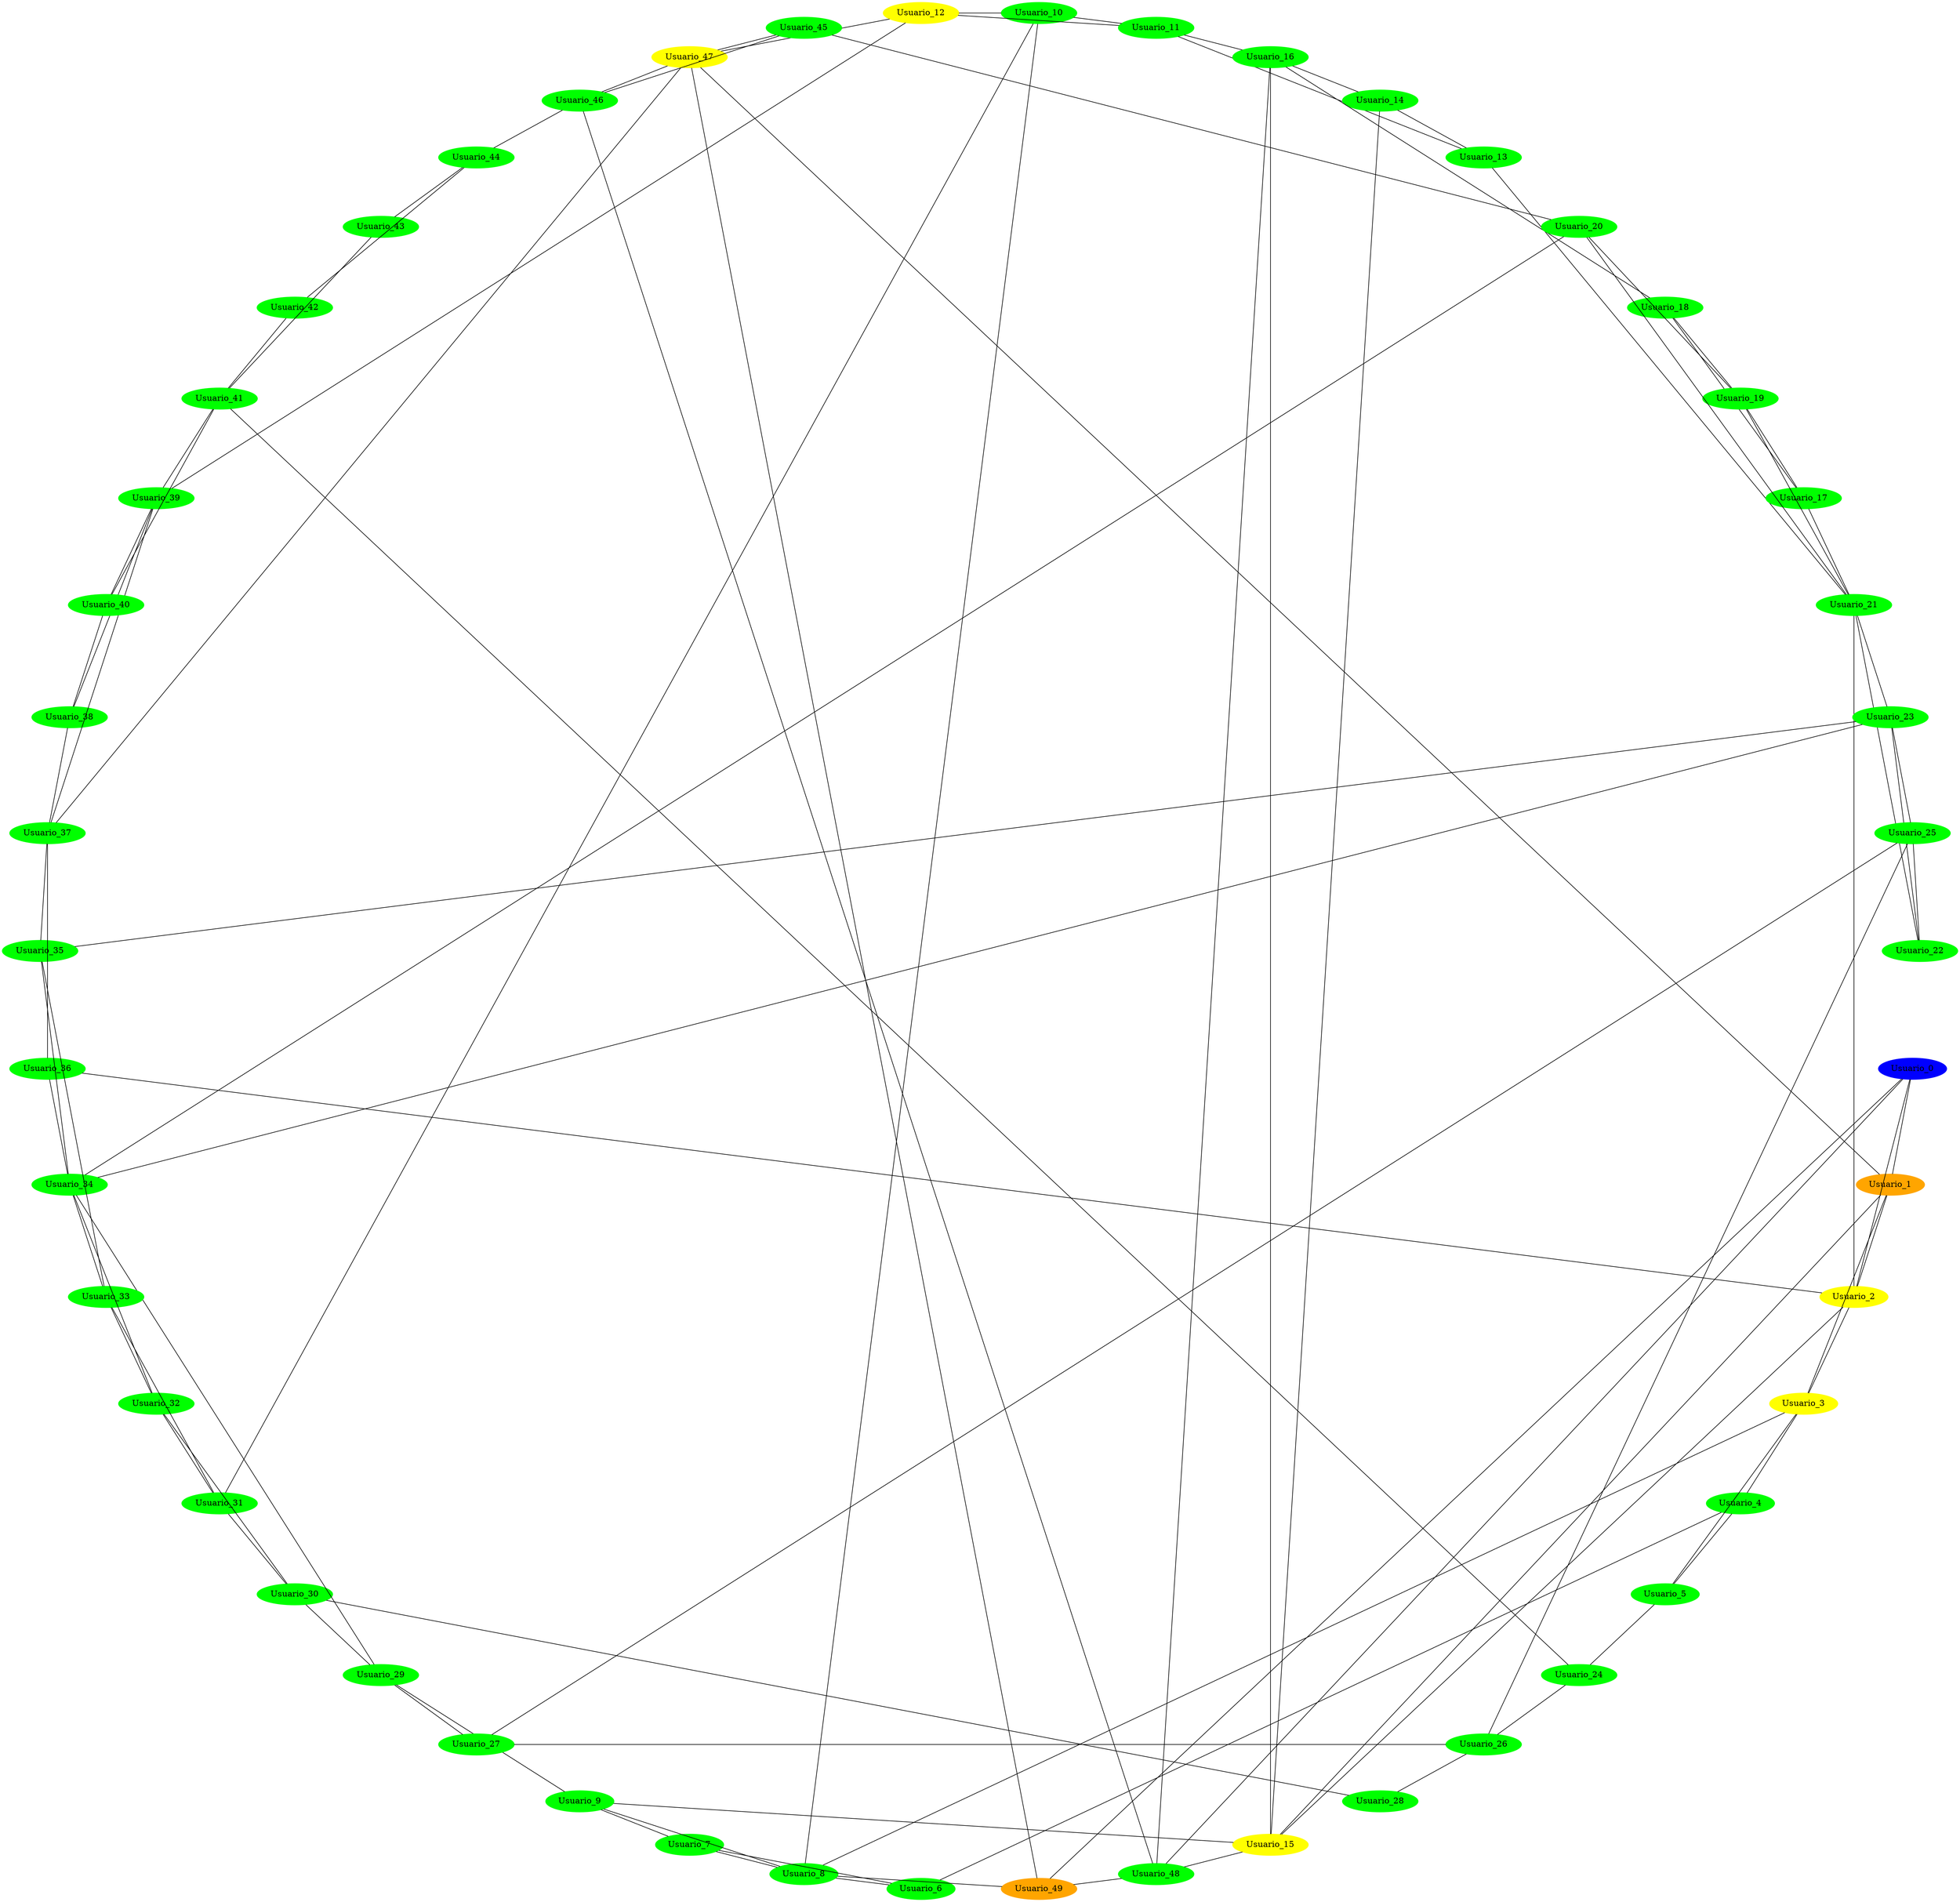 graph Epidemia {
    layout=circo;
    node [style=filled];
    0 [label="Usuario_0" color=blue];
    1 [label="Usuario_1" color=orange];
    2 [label="Usuario_2" color=yellow];
    3 [label="Usuario_3" color=yellow];
    4 [label="Usuario_4" color=green];
    5 [label="Usuario_5" color=green];
    6 [label="Usuario_6" color=green];
    7 [label="Usuario_7" color=green];
    8 [label="Usuario_8" color=green];
    9 [label="Usuario_9" color=green];
    10 [label="Usuario_10" color=green];
    11 [label="Usuario_11" color=green];
    12 [label="Usuario_12" color=yellow];
    13 [label="Usuario_13" color=green];
    14 [label="Usuario_14" color=green];
    15 [label="Usuario_15" color=yellow];
    16 [label="Usuario_16" color=green];
    17 [label="Usuario_17" color=green];
    18 [label="Usuario_18" color=green];
    19 [label="Usuario_19" color=green];
    20 [label="Usuario_20" color=green];
    21 [label="Usuario_21" color=green];
    22 [label="Usuario_22" color=green];
    23 [label="Usuario_23" color=green];
    24 [label="Usuario_24" color=green];
    25 [label="Usuario_25" color=green];
    26 [label="Usuario_26" color=green];
    27 [label="Usuario_27" color=green];
    28 [label="Usuario_28" color=green];
    29 [label="Usuario_29" color=green];
    30 [label="Usuario_30" color=green];
    31 [label="Usuario_31" color=green];
    32 [label="Usuario_32" color=green];
    33 [label="Usuario_33" color=green];
    34 [label="Usuario_34" color=green];
    35 [label="Usuario_35" color=green];
    36 [label="Usuario_36" color=green];
    37 [label="Usuario_37" color=green];
    38 [label="Usuario_38" color=green];
    39 [label="Usuario_39" color=green];
    40 [label="Usuario_40" color=green];
    41 [label="Usuario_41" color=green];
    42 [label="Usuario_42" color=green];
    43 [label="Usuario_43" color=green];
    44 [label="Usuario_44" color=green];
    45 [label="Usuario_45" color=green];
    46 [label="Usuario_46" color=green];
    47 [label="Usuario_47" color=yellow];
    48 [label="Usuario_48" color=green];
    49 [label="Usuario_49" color=orange];
    0 -- 1;
    0 -- 2;
    0 -- 48;
    0 -- 49;
    1 -- 15;
    1 -- 2;
    1 -- 3;
    1 -- 47;
    2 -- 36;
    2 -- 21;
    2 -- 3;
    2 -- 15;
    3 -- 8;
    3 -- 4;
    3 -- 5;
    4 -- 5;
    4 -- 6;
    5 -- 24;
    6 -- 7;
    6 -- 8;
    7 -- 8;
    7 -- 9;
    8 -- 49;
    8 -- 9;
    8 -- 10;
    9 -- 29;
    9 -- 15;
    10 -- 31;
    10 -- 11;
    10 -- 12;
    11 -- 16;
    11 -- 12;
    11 -- 13;
    12 -- 47;
    12 -- 39;
    13 -- 14;
    13 -- 21;
    14 -- 15;
    14 -- 16;
    15 -- 16;
    15 -- 48;
    16 -- 48;
    16 -- 18;
    17 -- 21;
    17 -- 18;
    17 -- 19;
    18 -- 19;
    19 -- 20;
    19 -- 21;
    20 -- 45;
    20 -- 21;
    20 -- 34;
    21 -- 22;
    21 -- 23;
    22 -- 23;
    22 -- 25;
    23 -- 35;
    23 -- 34;
    23 -- 25;
    24 -- 41;
    24 -- 26;
    25 -- 26;
    25 -- 27;
    26 -- 27;
    26 -- 28;
    27 -- 29;
    28 -- 30;
    29 -- 34;
    29 -- 30;
    30 -- 31;
    30 -- 32;
    31 -- 32;
    31 -- 33;
    32 -- 33;
    32 -- 34;
    33 -- 34;
    33 -- 35;
    34 -- 35;
    34 -- 36;
    35 -- 37;
    36 -- 37;
    37 -- 47;
    37 -- 38;
    37 -- 39;
    38 -- 39;
    38 -- 40;
    39 -- 40;
    39 -- 41;
    40 -- 41;
    41 -- 42;
    41 -- 43;
    42 -- 44;
    43 -- 44;
    44 -- 46;
    45 -- 46;
    45 -- 47;
    46 -- 47;
    46 -- 48;
    47 -- 49;
    48 -- 49;
}

